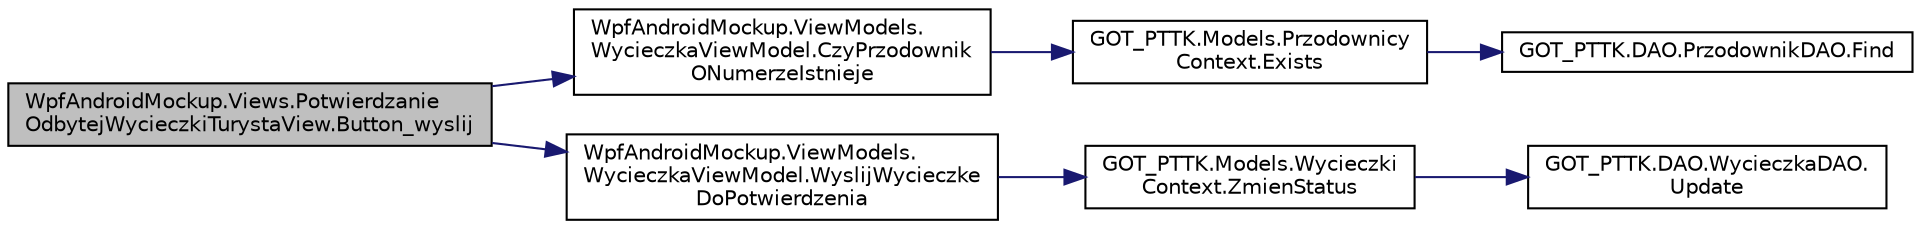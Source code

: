 digraph "WpfAndroidMockup.Views.PotwierdzanieOdbytejWycieczkiTurystaView.Button_wyslij"
{
 // INTERACTIVE_SVG=YES
  edge [fontname="Helvetica",fontsize="10",labelfontname="Helvetica",labelfontsize="10"];
  node [fontname="Helvetica",fontsize="10",shape=record];
  rankdir="LR";
  Node6 [label="WpfAndroidMockup.Views.Potwierdzanie\lOdbytejWycieczkiTurystaView.Button_wyslij",height=0.2,width=0.4,color="black", fillcolor="grey75", style="filled", fontcolor="black"];
  Node6 -> Node7 [color="midnightblue",fontsize="10",style="solid",fontname="Helvetica"];
  Node7 [label="WpfAndroidMockup.ViewModels.\lWycieczkaViewModel.CzyPrzodownik\lONumerzeIstnieje",height=0.2,width=0.4,color="black", fillcolor="white", style="filled",URL="$class_wpf_android_mockup_1_1_view_models_1_1_wycieczka_view_model.html#abba0211c9661acc11904f41a2670066d",tooltip="Sprawdza czy przodownik o podanym numerze istnieje w bazie "];
  Node7 -> Node8 [color="midnightblue",fontsize="10",style="solid",fontname="Helvetica"];
  Node8 [label="GOT_PTTK.Models.Przodownicy\lContext.Exists",height=0.2,width=0.4,color="black", fillcolor="white", style="filled",URL="$class_g_o_t___p_t_t_k_1_1_models_1_1_przodownicy_context.html#a5f5b7262a40d76cedbc70e96797fde3f",tooltip="Sprawdza czy dany przodownik istnieje w bazie. "];
  Node8 -> Node9 [color="midnightblue",fontsize="10",style="solid",fontname="Helvetica"];
  Node9 [label="GOT_PTTK.DAO.PrzodownikDAO.Find",height=0.2,width=0.4,color="black", fillcolor="white", style="filled",URL="$class_g_o_t___p_t_t_k_1_1_d_a_o_1_1_przodownik_d_a_o.html#a3a5a1f481f2017f270826f5e28584a13"];
  Node6 -> Node10 [color="midnightblue",fontsize="10",style="solid",fontname="Helvetica"];
  Node10 [label="WpfAndroidMockup.ViewModels.\lWycieczkaViewModel.WyslijWycieczke\lDoPotwierdzenia",height=0.2,width=0.4,color="black", fillcolor="white", style="filled",URL="$class_wpf_android_mockup_1_1_view_models_1_1_wycieczka_view_model.html#af8dea5f237db50399986de14c279a0c7",tooltip="Wysyła przodonikowi wycieczkę do potwierdzenia "];
  Node10 -> Node11 [color="midnightblue",fontsize="10",style="solid",fontname="Helvetica"];
  Node11 [label="GOT_PTTK.Models.Wycieczki\lContext.ZmienStatus",height=0.2,width=0.4,color="black", fillcolor="white", style="filled",URL="$class_g_o_t___p_t_t_k_1_1_models_1_1_wycieczki_context.html#a1b96a755c598a0b8e6d87d29fed1f37c",tooltip="Zmienia status wycieczki o podanym identyfikatorze i przypisuje jej przodownika, który operację wykon..."];
  Node11 -> Node12 [color="midnightblue",fontsize="10",style="solid",fontname="Helvetica"];
  Node12 [label="GOT_PTTK.DAO.WycieczkaDAO.\lUpdate",height=0.2,width=0.4,color="black", fillcolor="white", style="filled",URL="$class_g_o_t___p_t_t_k_1_1_d_a_o_1_1_wycieczka_d_a_o.html#ac6cd345cffd8b12e5efcd439e3818ebf"];
}
